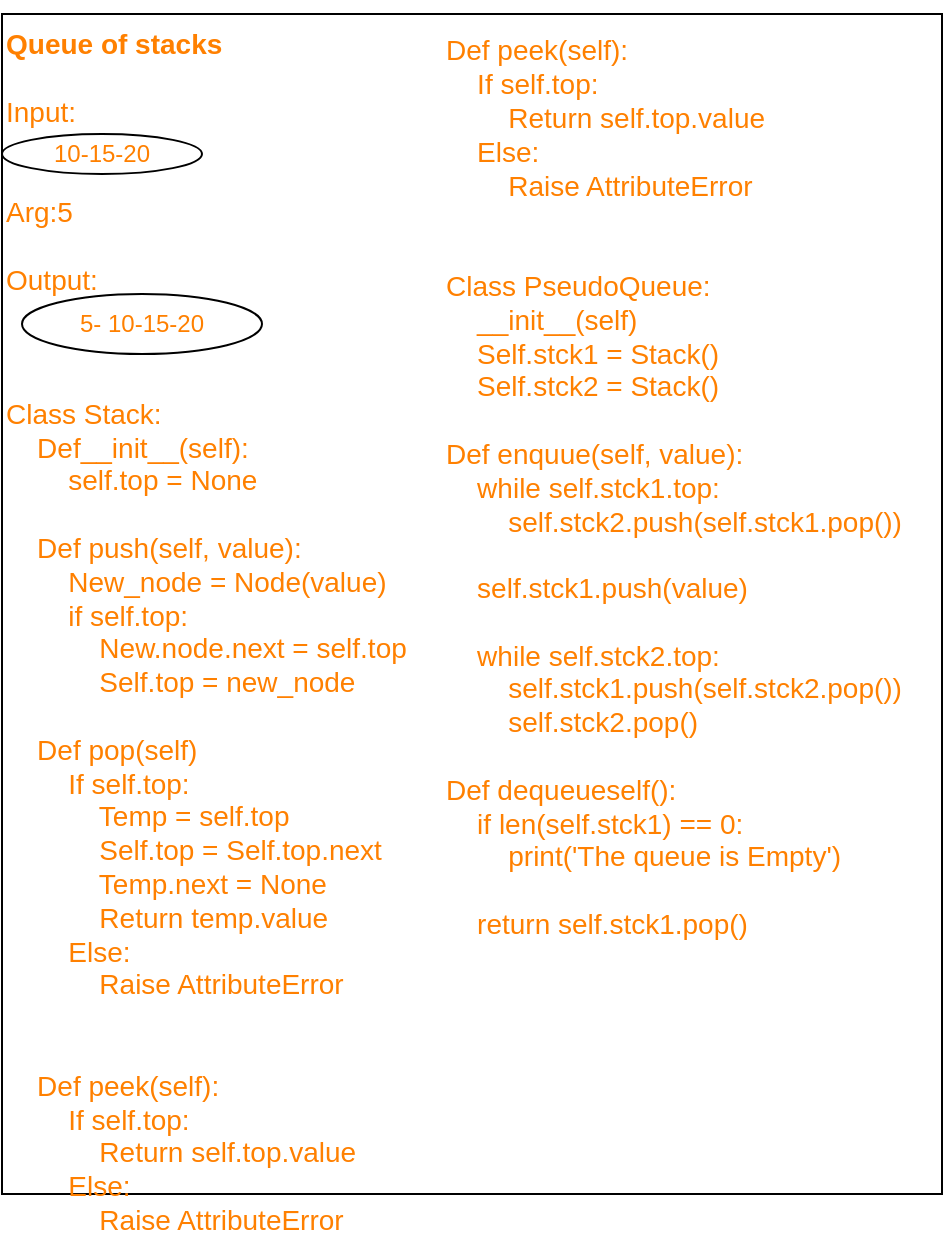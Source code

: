 <mxfile version="13.10.0" type="embed">
    <diagram id="Q2zel-gjdDoWsmsXc8WV" name="Page-1">
        <mxGraphModel dx="1987" dy="790" grid="1" gridSize="10" guides="1" tooltips="1" connect="1" arrows="1" fold="1" page="1" pageScale="1" pageWidth="850" pageHeight="1400" math="0" shadow="0">
            <root>
                <mxCell id="0"/>
                <mxCell id="1" parent="0"/>
                <mxCell id="2" value="&lt;font style=&quot;font-size: 14px&quot;&gt;&lt;font color=&quot;#ff8000&quot;&gt;&lt;b&gt;Queue of stacks&lt;/b&gt;&lt;br&gt;&lt;br&gt;Input:&lt;/font&gt;&lt;br&gt;&amp;nbsp; &amp;nbsp; &amp;nbsp; &amp;nbsp; &amp;nbsp; &amp;nbsp; &amp;nbsp;&amp;nbsp;&lt;br&gt;&lt;br&gt;&lt;font color=&quot;#ff8000&quot;&gt;Arg:5&lt;/font&gt;&lt;br&gt;&lt;br&gt;&lt;font color=&quot;#ff8000&quot;&gt;Output:&lt;/font&gt;&lt;br&gt;&lt;br&gt;&lt;br&gt;&lt;br&gt;&lt;font color=&quot;#ff8000&quot;&gt;Class Stack:&lt;br&gt;&lt;/font&gt;&amp;nbsp; &amp;nbsp;&lt;font color=&quot;#ff8000&quot;&gt; Def__init__(self):&lt;br&gt;&amp;nbsp; &amp;nbsp; &amp;nbsp; &amp;nbsp; self.top = None&lt;br&gt;&lt;br&gt;&amp;nbsp; &amp;nbsp; Def push(self, value):&lt;br&gt;&amp;nbsp; &amp;nbsp; &amp;nbsp; &amp;nbsp; New_node = Node(value)&lt;br&gt;&amp;nbsp; &amp;nbsp; &amp;nbsp; &amp;nbsp; if self.top:&lt;br&gt;&amp;nbsp; &amp;nbsp; &amp;nbsp; &amp;nbsp; &amp;nbsp; &amp;nbsp; New.node.next = self.top&lt;br&gt;&amp;nbsp; &amp;nbsp; &amp;nbsp; &amp;nbsp; &amp;nbsp; &amp;nbsp; Self.top = new_node&lt;br&gt;&lt;br&gt;&amp;nbsp; &amp;nbsp; Def pop(self)&lt;br&gt;&amp;nbsp; &amp;nbsp; &amp;nbsp; &amp;nbsp; If self.top:&lt;br&gt;&amp;nbsp; &amp;nbsp; &amp;nbsp; &amp;nbsp; &amp;nbsp; &amp;nbsp; Temp = self.top&lt;br&gt;&amp;nbsp; &amp;nbsp; &amp;nbsp; &amp;nbsp; &amp;nbsp; &amp;nbsp; Self.top = Self.top.next&lt;br&gt;&amp;nbsp; &amp;nbsp; &amp;nbsp; &amp;nbsp; &amp;nbsp; &amp;nbsp; Temp.next = None&lt;br&gt;&amp;nbsp; &amp;nbsp; &amp;nbsp; &amp;nbsp; &amp;nbsp; &amp;nbsp; Return temp.value&lt;br&gt;&amp;nbsp; &amp;nbsp; &amp;nbsp; &amp;nbsp; Else:&lt;br&gt;&amp;nbsp; &amp;nbsp; &amp;nbsp; &amp;nbsp; &amp;nbsp; &amp;nbsp; Raise AttributeError&lt;br&gt;&amp;nbsp; &amp;nbsp; &amp;nbsp; &amp;nbsp; &amp;nbsp; &amp;nbsp; &amp;nbsp; &amp;nbsp;&lt;br&gt;&lt;br&gt;&amp;nbsp; &amp;nbsp; Def peek(self):&lt;br&gt;&amp;nbsp; &amp;nbsp; &amp;nbsp; &amp;nbsp; If self.top:&lt;br&gt;&amp;nbsp; &amp;nbsp; &amp;nbsp; &amp;nbsp; &amp;nbsp; &amp;nbsp; Return self.top.value&lt;br&gt;&amp;nbsp; &amp;nbsp; &amp;nbsp; &amp;nbsp; Else:&lt;br&gt;&amp;nbsp; &amp;nbsp; &amp;nbsp; &amp;nbsp; &amp;nbsp; &amp;nbsp; Raise AttributeError&lt;/font&gt;&lt;br&gt;&lt;/font&gt;" style="whiteSpace=wrap;html=1;align=left;verticalAlign=top;" vertex="1" parent="1">
                    <mxGeometry x="-800" y="40" width="470" height="590" as="geometry"/>
                </mxCell>
                <mxCell id="3" value="&lt;font color=&quot;#ff8000&quot;&gt;10-15-20&lt;/font&gt;" style="ellipse;whiteSpace=wrap;html=1;" vertex="1" parent="1">
                    <mxGeometry x="-800" y="100" width="100" height="20" as="geometry"/>
                </mxCell>
                <mxCell id="4" value="&lt;font color=&quot;#ff8000&quot;&gt;5- 10-15-20&lt;/font&gt;" style="ellipse;whiteSpace=wrap;html=1;" vertex="1" parent="1">
                    <mxGeometry x="-790" y="180" width="120" height="30" as="geometry"/>
                </mxCell>
                <mxCell id="5" value="&lt;font color=&quot;#ff8000&quot; style=&quot;font-size: 14px&quot;&gt;&lt;br&gt;Def peek(self):&lt;br&gt;&amp;nbsp; &amp;nbsp; If self.top:&lt;br&gt;&amp;nbsp; &amp;nbsp; &amp;nbsp; &amp;nbsp; Return self.top.value&lt;br&gt;&amp;nbsp; &amp;nbsp; Else:&lt;br&gt;&amp;nbsp; &amp;nbsp; &amp;nbsp; &amp;nbsp; Raise AttributeError&lt;br&gt;&lt;br&gt;&lt;br&gt;Class PseudoQueue:&lt;br&gt;&amp;nbsp; &amp;nbsp; __init__(self)&lt;br&gt;&amp;nbsp; &amp;nbsp; Self.stck1 = Stack()&lt;br&gt;&amp;nbsp; &amp;nbsp; Self.stck2 = Stack()&lt;br&gt;&lt;br&gt;Def enquue(self, value):&lt;br&gt;&amp;nbsp; &amp;nbsp; while self.stck1.top:&lt;br&gt;&amp;nbsp; &amp;nbsp; &amp;nbsp; &amp;nbsp; self.stck2.push(self.stck1.pop())&lt;br&gt;&lt;br&gt;&amp;nbsp; &amp;nbsp; self.stck1.push(value)&lt;br&gt;&lt;br&gt;&amp;nbsp; &amp;nbsp; while self.stck2.top:&lt;br&gt;&amp;nbsp; &amp;nbsp; &amp;nbsp; &amp;nbsp; self.stck1.push(self.stck2.pop())&lt;br&gt;&amp;nbsp; &amp;nbsp; &amp;nbsp; &amp;nbsp; self.stck2.pop()&lt;br&gt;&lt;br&gt;Def dequeueself():&lt;br&gt;&amp;nbsp; &amp;nbsp; if len(self.stck1) == 0:&lt;br&gt;&amp;nbsp; &amp;nbsp; &amp;nbsp; &amp;nbsp; print('The queue is Empty')&lt;br&gt;&lt;br&gt;&amp;nbsp; &amp;nbsp; return self.stck1.pop()&lt;br&gt;&lt;br&gt;&lt;br&gt;&lt;/font&gt;" style="text;html=1;resizable=0;autosize=1;align=left;verticalAlign=middle;points=[];fillColor=none;strokeColor=none;rounded=0;" vertex="1" parent="1">
                    <mxGeometry x="-580" y="55" width="240" height="460" as="geometry"/>
                </mxCell>
            </root>
        </mxGraphModel>
    </diagram>
</mxfile>
